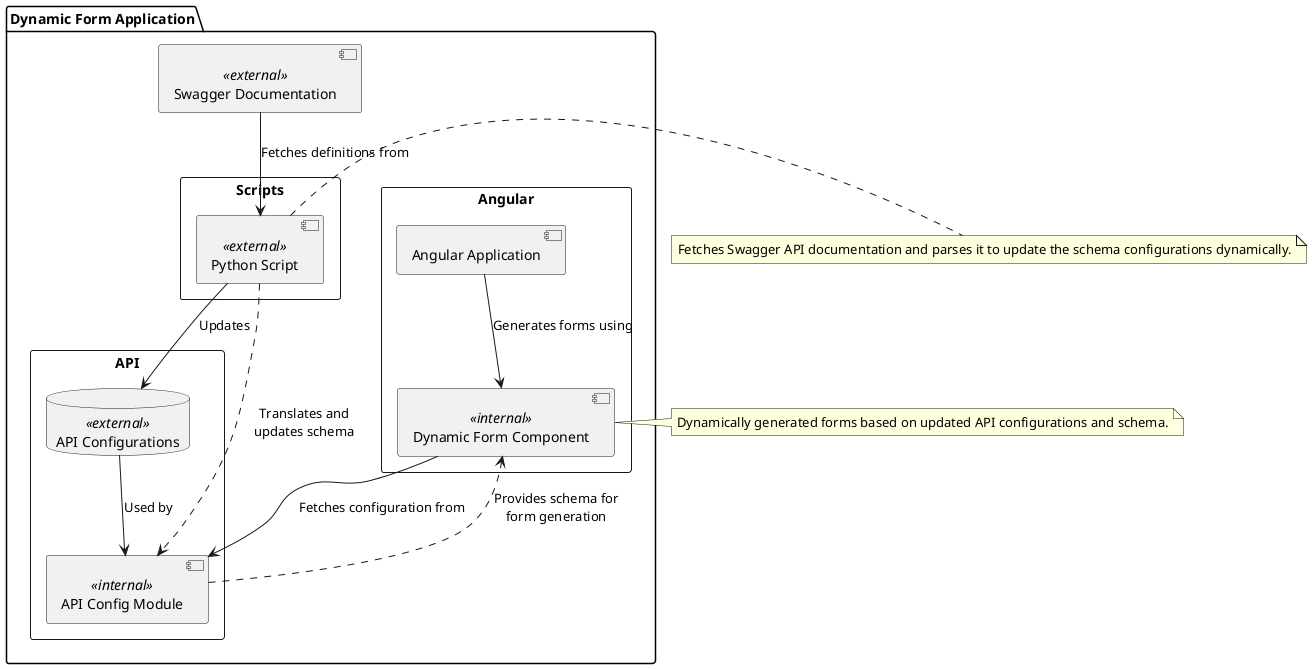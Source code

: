 @startuml

skinparam rectangle {
    BackgroundColor<<internal>> Wheat
    BackgroundColor<<external>> LightBlue
}

package "Dynamic Form Application" {
    rectangle Angular {
        component [Angular Application]
        component [Dynamic Form Component] <<internal>>
    }
    rectangle API {
        database "API Configurations" <<external>>
        component [API Config Module] <<internal>>
    }
    rectangle Scripts {
        file [Python Script] <<external>>
    }
    [Swagger Documentation] <<external>>
}

[Angular Application] --> [Dynamic Form Component] : Generates forms using
[Dynamic Form Component] --> [API Config Module] : Fetches configuration from
[Python Script] --> [API Configurations] : Updates
[API Configurations] --> [API Config Module] : Used by
[Swagger Documentation] --> [Python Script] : Fetches definitions from

[Python Script] ..> [API Config Module] : Translates and\nupdates schema
[API Config Module] ..> [Dynamic Form Component] : Provides schema for\nform generation

note right of [Python Script]
Fetches Swagger API documentation and parses it to update the schema configurations dynamically.
end note

note right of [Dynamic Form Component]
Dynamically generated forms based on updated API configurations and schema.
end note

@enduml
